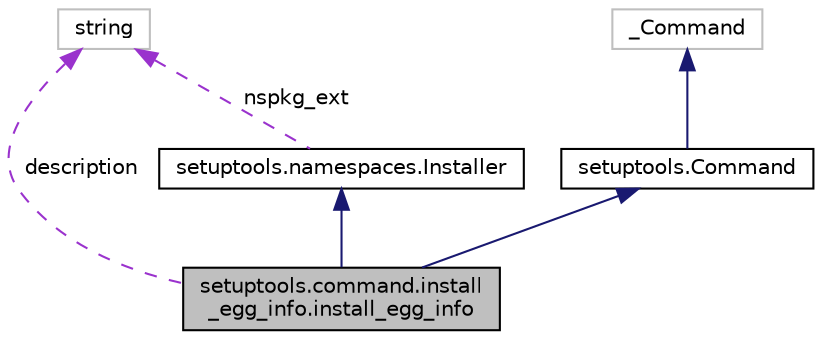 digraph "setuptools.command.install_egg_info.install_egg_info"
{
 // LATEX_PDF_SIZE
  edge [fontname="Helvetica",fontsize="10",labelfontname="Helvetica",labelfontsize="10"];
  node [fontname="Helvetica",fontsize="10",shape=record];
  Node1 [label="setuptools.command.install\l_egg_info.install_egg_info",height=0.2,width=0.4,color="black", fillcolor="grey75", style="filled", fontcolor="black",tooltip=" "];
  Node2 -> Node1 [dir="back",color="midnightblue",fontsize="10",style="solid"];
  Node2 [label="setuptools.namespaces.Installer",height=0.2,width=0.4,color="black", fillcolor="white", style="filled",URL="$classsetuptools_1_1namespaces_1_1_installer.html",tooltip=" "];
  Node3 -> Node2 [dir="back",color="darkorchid3",fontsize="10",style="dashed",label=" nspkg_ext" ];
  Node3 [label="string",height=0.2,width=0.4,color="grey75", fillcolor="white", style="filled",tooltip=" "];
  Node4 -> Node1 [dir="back",color="midnightblue",fontsize="10",style="solid"];
  Node4 [label="setuptools.Command",height=0.2,width=0.4,color="black", fillcolor="white", style="filled",URL="$classsetuptools_1_1_command.html",tooltip=" "];
  Node5 -> Node4 [dir="back",color="midnightblue",fontsize="10",style="solid"];
  Node5 [label="_Command",height=0.2,width=0.4,color="grey75", fillcolor="white", style="filled",tooltip=" "];
  Node3 -> Node1 [dir="back",color="darkorchid3",fontsize="10",style="dashed",label=" description" ];
}
